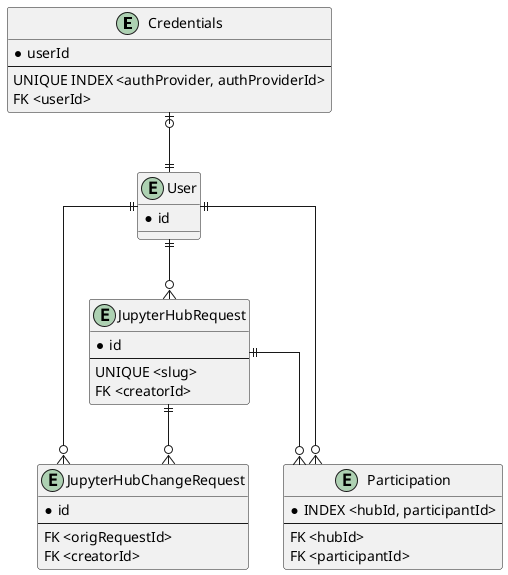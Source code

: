 @startuml JHaaS Portal
' skinparam linetype polyline
skinparam linetype ortho
' left to right direction

together {
  entity Credentials {
    * userId
    ---
    UNIQUE INDEX <authProvider, authProviderId>
    FK <userId>
  }
  entity User {
    * id
  }
}

entity Participation {
  * INDEX <hubId, participantId>
  ---
  FK <hubId>
  FK <participantId>
}

together {
  entity JupyterHubRequest {
    * id
    ---
    UNIQUE <slug>
    FK <creatorId>
  }
  entity JupyterHubChangeRequest {
    * id
    ---
    FK <origRequestId>
    FK <creatorId>
  }
}

Credentials |o--|| User

User ||--o{ JupyterHubRequest
User ||--o{ JupyterHubChangeRequest
JupyterHubRequest ||--o{ JupyterHubChangeRequest

User ||--o{ Participation
JupyterHubRequest ||--o{ Participation

@enduml
